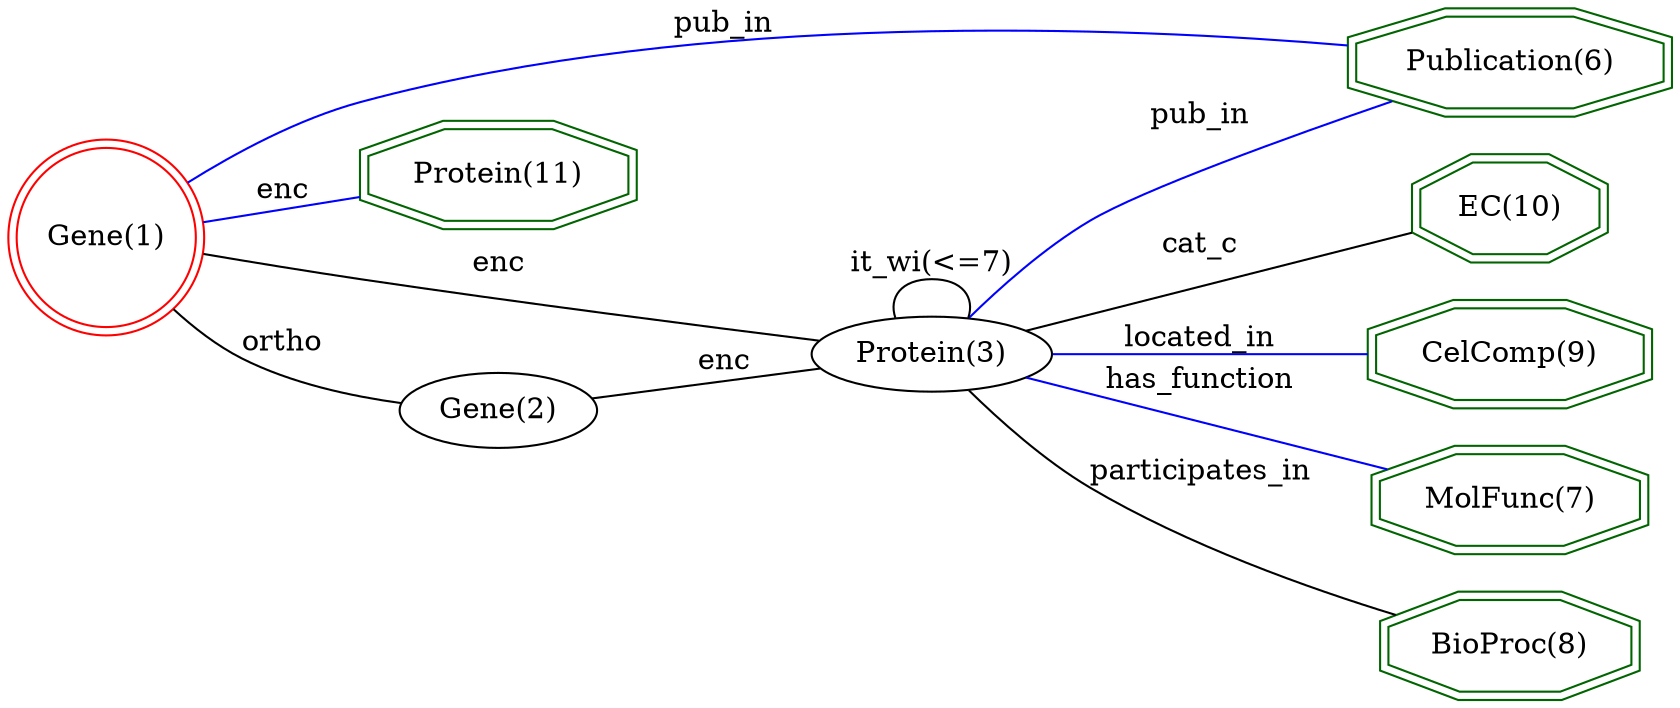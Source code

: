 digraph {
	graph [_draw_="c 9 -#fffffe00 C 7 -#ffffff P 4 0 0 0 294 692.72 294 692.72 0 ",
		bb="0,0,692.72,294",
		dpi=96,
		rankdir=LR,
		xdotversion=1.7
	];
	node [label="\N"];
	"EC(10)"	[_draw_="c 7 -#006400 p 8 662.24 200.54 662.24 215.46 639.26 226 606.77 226 583.79 215.46 583.79 200.54 606.77 190 639.26 190 c 7 -#006400 \
p 8 666.25 197.98 666.25 218.02 640.14 230 605.89 230 579.78 218.02 579.78 197.98 605.89 186 640.14 186 ",
		_ldraw_="F 14 11 -Times-Roman c 7 -#000000 T 623.02 203.8 0 41.21 6 -EC(10) ",
		color=darkgreen,
		height=0.61111,
		pos="623.02,208",
		shape=doubleoctagon,
		width=1.1977];
	"CelComp(9)"	[_draw_="c 7 -#006400 p 8 681.62 138.54 681.62 153.46 647.29 164 598.74 164 564.41 153.46 564.41 138.54 598.74 128 647.29 128 c 7 -#006400 \
p 8 685.61 135.59 685.61 156.41 647.89 168 598.14 168 560.42 156.41 560.42 135.59 598.14 124 647.89 124 ",
		_ldraw_="F 14 11 -Times-Roman c 7 -#000000 T 623.02 141.8 0 69.99 10 -CelComp(9) ",
		color=darkgreen,
		height=0.61111,
		pos="623.02,146",
		shape=doubleoctagon,
		width=1.7443];
	"MolFunc(7)"	[_draw_="c 7 -#006400 p 8 680.41 76.54 680.41 91.46 646.79 102 599.24 102 565.62 91.46 565.62 76.54 599.24 66 646.79 66 c 7 -#006400 p 8 \
684.42 73.61 684.42 94.39 647.4 106 598.63 106 561.61 94.39 561.61 73.61 598.63 62 647.4 62 ",
		_ldraw_="F 14 11 -Times-Roman c 7 -#000000 T 623.02 79.8 0 67.66 10 -MolFunc(7) ",
		color=darkgreen,
		height=0.61111,
		pos="623.02,84",
		shape=doubleoctagon,
		width=1.7];
	"BioProc(8)"	[_draw_="c 7 -#006400 p 8 676.47 14.54 676.47 29.46 645.16 40 600.87 40 569.56 29.46 569.56 14.54 600.87 4 645.16 4 c 7 -#006400 p 8 680.47 \
11.67 680.47 32.33 645.81 44 600.22 44 565.56 32.33 565.56 11.67 600.22 0 645.81 0 ",
		_ldraw_="F 14 11 -Times-Roman c 7 -#000000 T 623.02 17.8 0 62.21 10 -BioProc(8) ",
		color=darkgreen,
		height=0.61111,
		pos="623.02,22",
		shape=doubleoctagon,
		width=1.5966];
	"Publication(6)"	[_draw_="c 7 -#006400 p 8 688.91 264.54 688.91 279.46 650.31 290 595.72 290 557.12 279.46 557.12 264.54 595.72 254 650.31 254 c 7 -#006400 \
p 8 692.92 261.49 692.92 282.51 650.85 294 595.18 294 553.11 282.51 553.11 261.49 595.18 250 650.85 250 ",
		_ldraw_="F 14 11 -Times-Roman c 7 -#000000 T 623.02 267.8 0 80.1 14 -Publication(6) ",
		color=darkgreen,
		height=0.61111,
		pos="623.02,272",
		shape=doubleoctagon,
		width=1.9362];
	"Gene(1)"	[_draw_="c 7 -#ff0000 e 43.08 196 39.15 39.15 c 7 -#ff0000 e 43.08 196 43.15 43.15 ",
		_ldraw_="F 14 11 -Times-Roman c 7 -#000000 T 43.08 191.8 0 45.86 7 -Gene(1) ",
		color=red,
		height=1.1966,
		pos="43.077,196",
		shape=doublecircle,
		width=1.1966];
	"Gene(1)" -> "Publication(6)"	[_draw_="c 7 -#0000ff B 7 79.19 220.24 99.43 232.8 125.9 246.96 151.71 254 290.25 291.79 460.23 286.17 553.19 278.94 ",
		_ldraw_="F 14 11 -Times-Roman c 7 -#000000 T 305.52 282.8 0 38.89 6 -pub_in ",
		arrowhead=none,
		color=blue,
		label=pub_in,
		lp="305.52,287",
		pos="79.191,220.24 99.427,232.8 125.9,246.96 151.71,254 290.25,291.79 460.23,286.17 553.19,278.94"];
	"Protein(11)"	[_draw_="c 7 -#006400 p 8 264.25 215.54 264.25 230.46 232.41 241 187.38 241 155.53 230.46 155.53 215.54 187.38 205 232.41 205 c 7 -#006400 \
p 8 268.27 212.66 268.27 233.34 233.06 245 186.73 245 151.52 233.34 151.52 212.66 186.73 201 233.06 201 ",
		_ldraw_="F 14 11 -Times-Roman c 7 -#000000 T 209.89 218.8 0 63.25 11 -Protein(11) ",
		color=darkgreen,
		height=0.61111,
		pos="209.89,223",
		shape=doubleoctagon,
		width=1.6163];
	"Gene(1)" -> "Protein(11)"	[_draw_="c 7 -#0000ff B 4 85.67 202.81 105.6 206.08 129.79 210.04 151.44 213.59 ",
		_ldraw_="F 14 11 -Times-Roman c 7 -#000000 T 118.93 212.8 0 19.43 3 -enc ",
		arrowhead=none,
		color=blue,
		label=enc,
		lp="118.93,217",
		pos="85.667,202.81 105.6,206.08 129.79,210.04 151.44,213.59"];
	"Protein(3)"	[_draw_="c 7 -#000000 e 388.93 146 45.93 18 ",
		_ldraw_="F 14 11 -Times-Roman c 7 -#000000 T 388.93 141.8 0 56.77 10 -Protein(3) ",
		height=0.5,
		pos="388.93,146",
		width=1.2768];
	"Gene(1)" -> "Protein(3)"	[_draw_="c 7 -#000000 B 7 85.68 188.73 105.63 185.33 129.88 181.3 151.71 178 219.02 167.81 297.36 157.51 344.77 151.44 ",
		_ldraw_="F 14 11 -Times-Roman c 7 -#000000 T 209.89 180.8 0 19.43 3 -enc ",
		arrowhead=none,
		color=black,
		label=enc,
		lp="209.89,185",
		pos="85.684,188.73 105.63,185.33 129.88,181.3 151.71,178 219.02,167.81 297.36,157.51 344.77,151.44"];
	"Gene(2)"	[_draw_="c 7 -#000000 e 209.89 115 39.15 18 ",
		_ldraw_="F 14 11 -Times-Roman c 7 -#000000 T 209.89 110.8 0 45.86 7 -Gene(2) ",
		height=0.5,
		pos="209.89,115",
		width=1.0855];
	"Gene(1)" -> "Gene(2)"	[_draw_="c 7 -#000000 B 7 72.64 164.49 81.94 155.79 92.81 147.08 104.15 141 125.12 129.75 151.06 123.27 171.88 119.58 ",
		_ldraw_="F 14 11 -Times-Roman c 7 -#000000 T 118.93 143.8 0 29.55 5 -ortho ",
		arrowhead=none,
		color=black,
		label=ortho,
		lp="118.93,148",
		pos="72.645,164.49 81.945,155.79 92.814,147.08 104.15,141 125.12,129.75 151.06,123.27 171.88,119.58"];
	"Protein(3)" -> "EC(10)"	[_draw_="c 7 -#000000 B 7 426.52 156.62 435.16 159.08 444.34 161.66 452.9 164 496.36 175.86 546.31 188.77 580.59 197.52 ",
		_ldraw_="F 14 11 -Times-Roman c 7 -#000000 T 494.1 186.8 0 29.53 5 -cat_c ",
		arrowhead=none,
		color=black,
		label=cat_c,
		lp="494.1,191",
		pos="426.52,156.62 435.16,159.08 444.34,161.66 452.9,164 496.36,175.86 546.31,188.77 580.59,197.52"];
	"Protein(3)" -> "CelComp(9)"	[_draw_="c 7 -#0000ff B 4 434.96 146 470.55 146 520.62 146 560 146 ",
		_ldraw_="F 14 11 -Times-Roman c 7 -#000000 T 494.1 148.8 0 58.31 10 -located_in ",
		arrowhead=none,
		color=blue,
		label=located_in,
		lp="494.1,153",
		pos="434.96,146 470.55,146 520.62,146 560,146"];
	"Protein(3)" -> "MolFunc(7)"	[_draw_="c 7 -#0000ff B 7 426.52 135.38 435.16 132.92 444.34 130.34 452.9 128 492.12 117.29 536.61 105.74 570.12 97.16 ",
		_ldraw_="F 14 11 -Times-Roman c 7 -#000000 T 494.1 130.8 0 72.32 12 -has_function ",
		arrowhead=none,
		color=blue,
		label=has_function,
		lp="494.1,135",
		pos="426.52,135.38 435.16,132.92 444.34,130.34 452.9,128 492.12,117.29 536.61,105.74 570.12,97.16"];
	"Protein(3)" -> "BioProc(8)"	[_draw_="c 7 -#000000 B 7 405.77 129.08 417.8 116.97 435.24 100.94 452.9 90 491.64 66 540.3 47.49 575.47 35.88 ",
		_ldraw_="F 14 11 -Times-Roman c 7 -#000000 T 494.1 92.8 0 82.41 15 -participates_in ",
		arrowhead=none,
		color=black,
		label=participates_in,
		lp="494.1,97",
		pos="405.77,129.08 417.8,116.97 435.24,100.94 452.9,90 491.64,66.003 540.3,47.487 575.47,35.878"];
	"Protein(3)" -> "Publication(6)"	[_draw_="c 7 -#0000ff B 7 405.8 162.86 417.85 174.95 435.29 190.97 452.9 202 490.33 225.45 536.97 244.07 571.78 256.2 ",
		_ldraw_="F 14 11 -Times-Roman c 7 -#000000 T 494.1 243.8 0 38.89 6 -pub_in ",
		arrowhead=none,
		color=blue,
		label=pub_in,
		lp="494.1,248",
		pos="405.8,162.86 417.85,174.95 435.29,190.97 452.9,202 490.33,225.45 536.97,244.07 571.78,256.2"];
	"Protein(3)" -> "Protein(3)"	[_draw_="c 7 -#000000 B 7 374.29 163.41 371.56 173.09 376.44 182 388.93 182 401.43 182 406.31 173.09 403.57 163.41 ",
		_ldraw_="F 14 11 -Times-Roman c 7 -#000000 T 388.93 184.8 0 60.89 10 -it_wi(<=7) ",
		arrowhead=none,
		color=black,
		label="it_wi(<=7)",
		lp="388.93,189",
		pos="374.29,163.41 371.56,173.09 376.44,182 388.93,182 401.43,182 406.31,173.09 403.57,163.41"];
	"Gene(2)" -> "Protein(3)"	[_draw_="c 7 -#000000 B 4 246.72 121.27 275.62 126.33 316.29 133.46 346.57 138.76 ",
		_ldraw_="F 14 11 -Times-Roman c 7 -#000000 T 305.52 136.8 0 19.43 3 -enc ",
		arrowhead=none,
		color=black,
		label=enc,
		lp="305.52,141",
		pos="246.72,121.27 275.62,126.33 316.29,133.46 346.57,138.76"];
}

